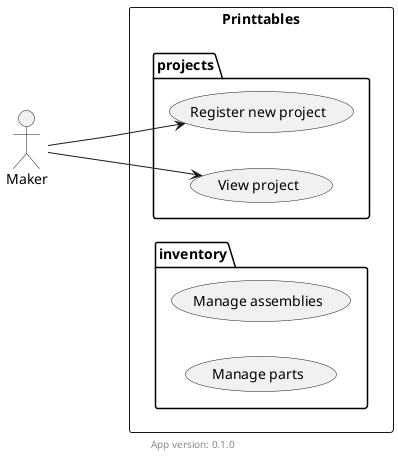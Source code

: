 @startuml
'https://plantuml.com/use-case-diagram
footer: App version: 0.1.0
left to right direction

:Maker: as maker

rectangle Printtables {

    package projects {
        (Register new project) as register_project
        (View project) as view_project
    }

    package inventory {
        (Manage assemblies) as manage_assembly
        (Manage parts) as manage_parts
    }

}

maker ---> register_project
maker ---> view_project
@enduml
